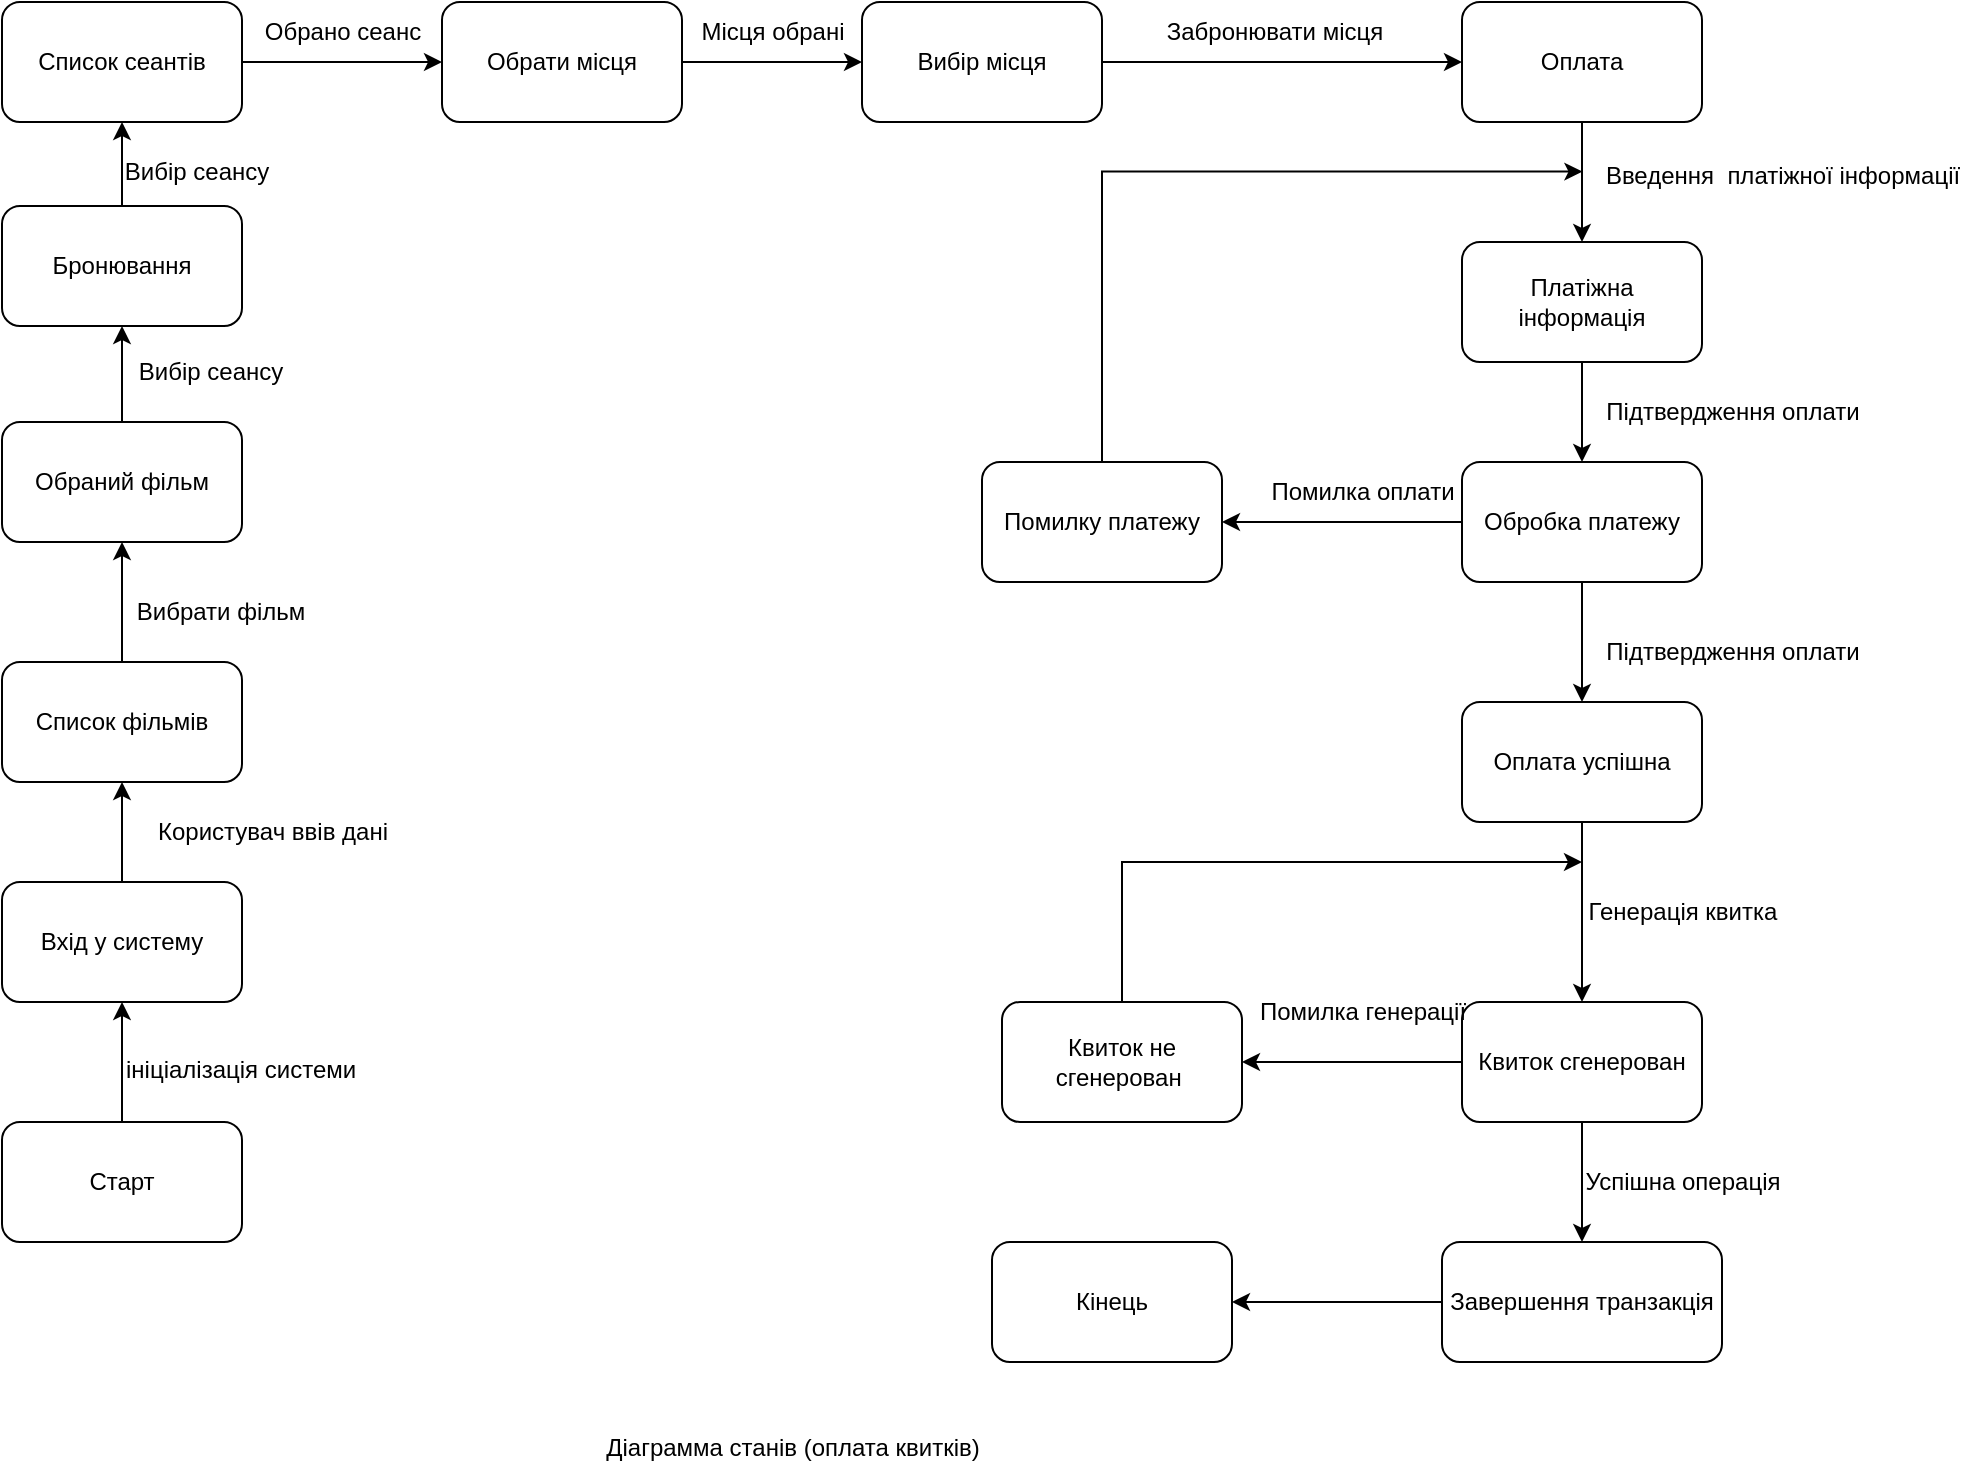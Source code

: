 <mxfile version="24.2.5" type="device">
  <diagram name="Page-1" id="30YbQ4vzTdCQwdQWJB7r">
    <mxGraphModel dx="1719" dy="978" grid="1" gridSize="10" guides="1" tooltips="1" connect="1" arrows="1" fold="1" page="1" pageScale="1" pageWidth="827" pageHeight="1169" math="0" shadow="0">
      <root>
        <mxCell id="0" />
        <mxCell id="1" parent="0" />
        <mxCell id="iyovsGC48MbzXp_Z7myg-11" style="edgeStyle=orthogonalEdgeStyle;rounded=0;orthogonalLoop=1;jettySize=auto;html=1;entryX=0.5;entryY=1;entryDx=0;entryDy=0;" parent="1" source="ZT7nI55pvX1smt-77fwD-4" target="iyovsGC48MbzXp_Z7myg-10" edge="1">
          <mxGeometry relative="1" as="geometry" />
        </mxCell>
        <mxCell id="ZT7nI55pvX1smt-77fwD-4" value="Список фільмів" style="rounded=1;whiteSpace=wrap;html=1;" parent="1" vertex="1">
          <mxGeometry x="550" y="480" width="120" height="60" as="geometry" />
        </mxCell>
        <mxCell id="ZT7nI55pvX1smt-77fwD-18" style="edgeStyle=orthogonalEdgeStyle;rounded=0;orthogonalLoop=1;jettySize=auto;html=1;entryX=0;entryY=0.5;entryDx=0;entryDy=0;" parent="1" source="ZT7nI55pvX1smt-77fwD-13" target="ZT7nI55pvX1smt-77fwD-16" edge="1">
          <mxGeometry relative="1" as="geometry">
            <mxPoint x="570" y="180" as="targetPoint" />
          </mxGeometry>
        </mxCell>
        <mxCell id="ZT7nI55pvX1smt-77fwD-13" value="Список сеантів" style="rounded=1;whiteSpace=wrap;html=1;" parent="1" vertex="1">
          <mxGeometry x="550" y="150" width="120" height="60" as="geometry" />
        </mxCell>
        <mxCell id="ZT7nI55pvX1smt-77fwD-31" style="edgeStyle=orthogonalEdgeStyle;rounded=0;orthogonalLoop=1;jettySize=auto;html=1;entryX=0;entryY=0.5;entryDx=0;entryDy=0;" parent="1" source="ZT7nI55pvX1smt-77fwD-16" edge="1">
          <mxGeometry relative="1" as="geometry">
            <mxPoint x="980" y="180" as="targetPoint" />
          </mxGeometry>
        </mxCell>
        <mxCell id="ZT7nI55pvX1smt-77fwD-16" value="&lt;span style=&quot;text-wrap: nowrap;&quot;&gt;Обрати місця&lt;/span&gt;" style="rounded=1;whiteSpace=wrap;html=1;" parent="1" vertex="1">
          <mxGeometry x="770" y="150" width="120" height="60" as="geometry" />
        </mxCell>
        <mxCell id="ZT7nI55pvX1smt-77fwD-21" value="Обрано сеанс" style="text;html=1;align=center;verticalAlign=middle;resizable=0;points=[];autosize=1;strokeColor=none;fillColor=none;" parent="1" vertex="1">
          <mxGeometry x="670" y="150" width="100" height="30" as="geometry" />
        </mxCell>
        <mxCell id="ZT7nI55pvX1smt-77fwD-32" value="Місця обрані" style="text;html=1;align=center;verticalAlign=middle;resizable=0;points=[];autosize=1;strokeColor=none;fillColor=none;" parent="1" vertex="1">
          <mxGeometry x="885" y="150" width="100" height="30" as="geometry" />
        </mxCell>
        <mxCell id="iyovsGC48MbzXp_Z7myg-35" style="edgeStyle=orthogonalEdgeStyle;rounded=0;orthogonalLoop=1;jettySize=auto;html=1;" parent="1" source="ZT7nI55pvX1smt-77fwD-40" target="ZT7nI55pvX1smt-77fwD-44" edge="1">
          <mxGeometry relative="1" as="geometry" />
        </mxCell>
        <mxCell id="ZT7nI55pvX1smt-77fwD-40" value="Оплата" style="rounded=1;whiteSpace=wrap;html=1;" parent="1" vertex="1">
          <mxGeometry x="1280" y="150" width="120" height="60" as="geometry" />
        </mxCell>
        <mxCell id="ZT7nI55pvX1smt-77fwD-50" style="edgeStyle=orthogonalEdgeStyle;rounded=0;orthogonalLoop=1;jettySize=auto;html=1;entryX=0.5;entryY=0;entryDx=0;entryDy=0;" parent="1" source="ZT7nI55pvX1smt-77fwD-44" target="ZT7nI55pvX1smt-77fwD-47" edge="1">
          <mxGeometry relative="1" as="geometry" />
        </mxCell>
        <mxCell id="ZT7nI55pvX1smt-77fwD-44" value="Платіжна інформація" style="rounded=1;whiteSpace=wrap;html=1;" parent="1" vertex="1">
          <mxGeometry x="1280" y="270" width="120" height="60" as="geometry" />
        </mxCell>
        <mxCell id="ZT7nI55pvX1smt-77fwD-46" value="Введення&amp;nbsp; платіжної інформації" style="text;html=1;align=center;verticalAlign=middle;resizable=0;points=[];autosize=1;strokeColor=none;fillColor=none;" parent="1" vertex="1">
          <mxGeometry x="1340" y="222" width="200" height="30" as="geometry" />
        </mxCell>
        <mxCell id="iyovsGC48MbzXp_Z7myg-36" style="edgeStyle=orthogonalEdgeStyle;rounded=0;orthogonalLoop=1;jettySize=auto;html=1;" parent="1" source="ZT7nI55pvX1smt-77fwD-47" target="ZT7nI55pvX1smt-77fwD-54" edge="1">
          <mxGeometry relative="1" as="geometry" />
        </mxCell>
        <mxCell id="iyovsGC48MbzXp_Z7myg-38" style="edgeStyle=orthogonalEdgeStyle;rounded=0;orthogonalLoop=1;jettySize=auto;html=1;entryX=1;entryY=0.5;entryDx=0;entryDy=0;" parent="1" source="ZT7nI55pvX1smt-77fwD-47" target="ZT7nI55pvX1smt-77fwD-48" edge="1">
          <mxGeometry relative="1" as="geometry" />
        </mxCell>
        <mxCell id="ZT7nI55pvX1smt-77fwD-47" value="Обробка платежу" style="rounded=1;whiteSpace=wrap;html=1;" parent="1" vertex="1">
          <mxGeometry x="1280" y="380" width="120" height="60" as="geometry" />
        </mxCell>
        <mxCell id="ZT7nI55pvX1smt-77fwD-48" value="Помилку платежу" style="rounded=1;whiteSpace=wrap;html=1;" parent="1" vertex="1">
          <mxGeometry x="1040" y="380" width="120" height="60" as="geometry" />
        </mxCell>
        <mxCell id="iyovsGC48MbzXp_Z7myg-43" style="edgeStyle=orthogonalEdgeStyle;rounded=0;orthogonalLoop=1;jettySize=auto;html=1;entryX=0.5;entryY=0;entryDx=0;entryDy=0;" parent="1" source="ZT7nI55pvX1smt-77fwD-54" target="iyovsGC48MbzXp_Z7myg-42" edge="1">
          <mxGeometry relative="1" as="geometry" />
        </mxCell>
        <mxCell id="ZT7nI55pvX1smt-77fwD-54" value="Оплата успішна" style="rounded=1;whiteSpace=wrap;html=1;" parent="1" vertex="1">
          <mxGeometry x="1280" y="500" width="120" height="60" as="geometry" />
        </mxCell>
        <mxCell id="ySguRj_70d_Xc9NhmVk7-1" value="Діаграмма станів (оплата квитків)" style="text;html=1;align=center;verticalAlign=middle;resizable=0;points=[];autosize=1;strokeColor=none;fillColor=none;" parent="1" vertex="1">
          <mxGeometry x="840" y="858" width="210" height="30" as="geometry" />
        </mxCell>
        <mxCell id="iyovsGC48MbzXp_Z7myg-5" style="edgeStyle=orthogonalEdgeStyle;rounded=0;orthogonalLoop=1;jettySize=auto;html=1;entryX=0.5;entryY=1;entryDx=0;entryDy=0;" parent="1" source="iyovsGC48MbzXp_Z7myg-2" target="iyovsGC48MbzXp_Z7myg-3" edge="1">
          <mxGeometry relative="1" as="geometry" />
        </mxCell>
        <mxCell id="iyovsGC48MbzXp_Z7myg-2" value="Старт" style="rounded=1;whiteSpace=wrap;html=1;" parent="1" vertex="1">
          <mxGeometry x="550" y="710" width="120" height="60" as="geometry" />
        </mxCell>
        <mxCell id="iyovsGC48MbzXp_Z7myg-9" style="edgeStyle=orthogonalEdgeStyle;rounded=0;orthogonalLoop=1;jettySize=auto;html=1;entryX=0.5;entryY=1;entryDx=0;entryDy=0;" parent="1" source="iyovsGC48MbzXp_Z7myg-3" target="ZT7nI55pvX1smt-77fwD-4" edge="1">
          <mxGeometry relative="1" as="geometry" />
        </mxCell>
        <mxCell id="iyovsGC48MbzXp_Z7myg-3" value="Вхід у систему" style="rounded=1;whiteSpace=wrap;html=1;" parent="1" vertex="1">
          <mxGeometry x="550" y="590" width="120" height="60" as="geometry" />
        </mxCell>
        <mxCell id="iyovsGC48MbzXp_Z7myg-6" value="ініціалізація системи" style="text;whiteSpace=wrap;" parent="1" vertex="1">
          <mxGeometry x="610" y="670" width="150" height="40" as="geometry" />
        </mxCell>
        <mxCell id="iyovsGC48MbzXp_Z7myg-8" value="Користувач ввів дані" style="text;html=1;align=center;verticalAlign=middle;resizable=0;points=[];autosize=1;strokeColor=none;fillColor=none;" parent="1" vertex="1">
          <mxGeometry x="615" y="550" width="140" height="30" as="geometry" />
        </mxCell>
        <mxCell id="iyovsGC48MbzXp_Z7myg-24" style="edgeStyle=orthogonalEdgeStyle;rounded=0;orthogonalLoop=1;jettySize=auto;html=1;entryX=0.5;entryY=1;entryDx=0;entryDy=0;" parent="1" source="iyovsGC48MbzXp_Z7myg-10" target="iyovsGC48MbzXp_Z7myg-23" edge="1">
          <mxGeometry relative="1" as="geometry">
            <mxPoint x="610" y="320" as="targetPoint" />
          </mxGeometry>
        </mxCell>
        <mxCell id="iyovsGC48MbzXp_Z7myg-10" value="Обраний фільм" style="rounded=1;whiteSpace=wrap;html=1;" parent="1" vertex="1">
          <mxGeometry x="550" y="360" width="120" height="60" as="geometry" />
        </mxCell>
        <mxCell id="iyovsGC48MbzXp_Z7myg-12" value="Вибрати фільм" style="text;html=1;align=center;verticalAlign=middle;resizable=0;points=[];autosize=1;strokeColor=none;fillColor=none;" parent="1" vertex="1">
          <mxGeometry x="604" y="440" width="110" height="30" as="geometry" />
        </mxCell>
        <mxCell id="iyovsGC48MbzXp_Z7myg-27" style="edgeStyle=orthogonalEdgeStyle;rounded=0;orthogonalLoop=1;jettySize=auto;html=1;entryX=0.5;entryY=1;entryDx=0;entryDy=0;" parent="1" source="iyovsGC48MbzXp_Z7myg-23" target="ZT7nI55pvX1smt-77fwD-13" edge="1">
          <mxGeometry relative="1" as="geometry" />
        </mxCell>
        <mxCell id="iyovsGC48MbzXp_Z7myg-23" value="Бронювання" style="rounded=1;whiteSpace=wrap;html=1;" parent="1" vertex="1">
          <mxGeometry x="550" y="252" width="120" height="60" as="geometry" />
        </mxCell>
        <mxCell id="iyovsGC48MbzXp_Z7myg-25" value="Вибір сеансу" style="text;html=1;align=center;verticalAlign=middle;resizable=0;points=[];autosize=1;strokeColor=none;fillColor=none;" parent="1" vertex="1">
          <mxGeometry x="604" y="320" width="100" height="30" as="geometry" />
        </mxCell>
        <mxCell id="iyovsGC48MbzXp_Z7myg-28" value="Вибір сеансу" style="text;html=1;align=center;verticalAlign=middle;resizable=0;points=[];autosize=1;strokeColor=none;fillColor=none;" parent="1" vertex="1">
          <mxGeometry x="597" y="220" width="100" height="30" as="geometry" />
        </mxCell>
        <mxCell id="iyovsGC48MbzXp_Z7myg-33" style="edgeStyle=orthogonalEdgeStyle;rounded=0;orthogonalLoop=1;jettySize=auto;html=1;entryX=0;entryY=0.5;entryDx=0;entryDy=0;" parent="1" source="iyovsGC48MbzXp_Z7myg-31" target="ZT7nI55pvX1smt-77fwD-40" edge="1">
          <mxGeometry relative="1" as="geometry" />
        </mxCell>
        <mxCell id="iyovsGC48MbzXp_Z7myg-31" value="&lt;span style=&quot;text-wrap: nowrap;&quot;&gt;Вибір місця&lt;/span&gt;" style="rounded=1;whiteSpace=wrap;html=1;" parent="1" vertex="1">
          <mxGeometry x="980" y="150" width="120" height="60" as="geometry" />
        </mxCell>
        <mxCell id="iyovsGC48MbzXp_Z7myg-34" value="Забронювати місця" style="text;html=1;align=center;verticalAlign=middle;resizable=0;points=[];autosize=1;strokeColor=none;fillColor=none;" parent="1" vertex="1">
          <mxGeometry x="1121" y="150" width="130" height="30" as="geometry" />
        </mxCell>
        <mxCell id="iyovsGC48MbzXp_Z7myg-37" value="Підтвердження оплати" style="text;html=1;align=center;verticalAlign=middle;resizable=0;points=[];autosize=1;strokeColor=none;fillColor=none;" parent="1" vertex="1">
          <mxGeometry x="1340" y="460" width="150" height="30" as="geometry" />
        </mxCell>
        <mxCell id="iyovsGC48MbzXp_Z7myg-39" value="Помилка оплати" style="text;html=1;align=center;verticalAlign=middle;resizable=0;points=[];autosize=1;strokeColor=none;fillColor=none;" parent="1" vertex="1">
          <mxGeometry x="1170" y="380" width="120" height="30" as="geometry" />
        </mxCell>
        <mxCell id="iyovsGC48MbzXp_Z7myg-40" style="edgeStyle=orthogonalEdgeStyle;rounded=0;orthogonalLoop=1;jettySize=auto;html=1;entryX=0.001;entryY=0.427;entryDx=0;entryDy=0;entryPerimeter=0;exitX=0.5;exitY=0;exitDx=0;exitDy=0;" parent="1" source="ZT7nI55pvX1smt-77fwD-48" target="ZT7nI55pvX1smt-77fwD-46" edge="1">
          <mxGeometry relative="1" as="geometry" />
        </mxCell>
        <mxCell id="iyovsGC48MbzXp_Z7myg-51" style="edgeStyle=orthogonalEdgeStyle;rounded=0;orthogonalLoop=1;jettySize=auto;html=1;entryX=1;entryY=0.5;entryDx=0;entryDy=0;" parent="1" source="iyovsGC48MbzXp_Z7myg-42" target="iyovsGC48MbzXp_Z7myg-46" edge="1">
          <mxGeometry relative="1" as="geometry" />
        </mxCell>
        <mxCell id="iyovsGC48MbzXp_Z7myg-55" style="edgeStyle=orthogonalEdgeStyle;rounded=0;orthogonalLoop=1;jettySize=auto;html=1;entryX=0.5;entryY=0;entryDx=0;entryDy=0;" parent="1" source="iyovsGC48MbzXp_Z7myg-42" target="iyovsGC48MbzXp_Z7myg-54" edge="1">
          <mxGeometry relative="1" as="geometry" />
        </mxCell>
        <mxCell id="iyovsGC48MbzXp_Z7myg-42" value="Квиток сгенерован" style="rounded=1;whiteSpace=wrap;html=1;" parent="1" vertex="1">
          <mxGeometry x="1280" y="650" width="120" height="60" as="geometry" />
        </mxCell>
        <mxCell id="iyovsGC48MbzXp_Z7myg-44" value="Генерація квитка" style="text;html=1;align=center;verticalAlign=middle;resizable=0;points=[];autosize=1;strokeColor=none;fillColor=none;" parent="1" vertex="1">
          <mxGeometry x="1330" y="590" width="120" height="30" as="geometry" />
        </mxCell>
        <mxCell id="iyovsGC48MbzXp_Z7myg-52" style="edgeStyle=orthogonalEdgeStyle;rounded=0;orthogonalLoop=1;jettySize=auto;html=1;exitX=0.5;exitY=0;exitDx=0;exitDy=0;" parent="1" source="iyovsGC48MbzXp_Z7myg-46" edge="1">
          <mxGeometry relative="1" as="geometry">
            <mxPoint x="1340" y="580" as="targetPoint" />
            <Array as="points">
              <mxPoint x="1110" y="580" />
            </Array>
          </mxGeometry>
        </mxCell>
        <mxCell id="iyovsGC48MbzXp_Z7myg-46" value="Квиток не сгенерован&amp;nbsp;" style="rounded=1;whiteSpace=wrap;html=1;" parent="1" vertex="1">
          <mxGeometry x="1050" y="650" width="120" height="60" as="geometry" />
        </mxCell>
        <mxCell id="iyovsGC48MbzXp_Z7myg-48" value="Помилка генерації" style="text;html=1;align=center;verticalAlign=middle;resizable=0;points=[];autosize=1;strokeColor=none;fillColor=none;" parent="1" vertex="1">
          <mxGeometry x="1165" y="640" width="130" height="30" as="geometry" />
        </mxCell>
        <mxCell id="iyovsGC48MbzXp_Z7myg-50" value="Підтвердження оплати" style="text;html=1;align=center;verticalAlign=middle;resizable=0;points=[];autosize=1;strokeColor=none;fillColor=none;" parent="1" vertex="1">
          <mxGeometry x="1340" y="340" width="150" height="30" as="geometry" />
        </mxCell>
        <mxCell id="iyovsGC48MbzXp_Z7myg-58" style="edgeStyle=orthogonalEdgeStyle;rounded=0;orthogonalLoop=1;jettySize=auto;html=1;" parent="1" source="iyovsGC48MbzXp_Z7myg-54" target="iyovsGC48MbzXp_Z7myg-57" edge="1">
          <mxGeometry relative="1" as="geometry" />
        </mxCell>
        <mxCell id="iyovsGC48MbzXp_Z7myg-54" value="&lt;span style=&quot;text-wrap: nowrap;&quot;&gt;Завершення транзакція&lt;/span&gt;" style="rounded=1;whiteSpace=wrap;html=1;" parent="1" vertex="1">
          <mxGeometry x="1270" y="770" width="140" height="60" as="geometry" />
        </mxCell>
        <mxCell id="iyovsGC48MbzXp_Z7myg-56" value="Успішна операція" style="text;html=1;align=center;verticalAlign=middle;resizable=0;points=[];autosize=1;strokeColor=none;fillColor=none;" parent="1" vertex="1">
          <mxGeometry x="1330" y="725" width="120" height="30" as="geometry" />
        </mxCell>
        <mxCell id="iyovsGC48MbzXp_Z7myg-57" value="Кінець" style="rounded=1;whiteSpace=wrap;html=1;" parent="1" vertex="1">
          <mxGeometry x="1045" y="770" width="120" height="60" as="geometry" />
        </mxCell>
      </root>
    </mxGraphModel>
  </diagram>
</mxfile>
